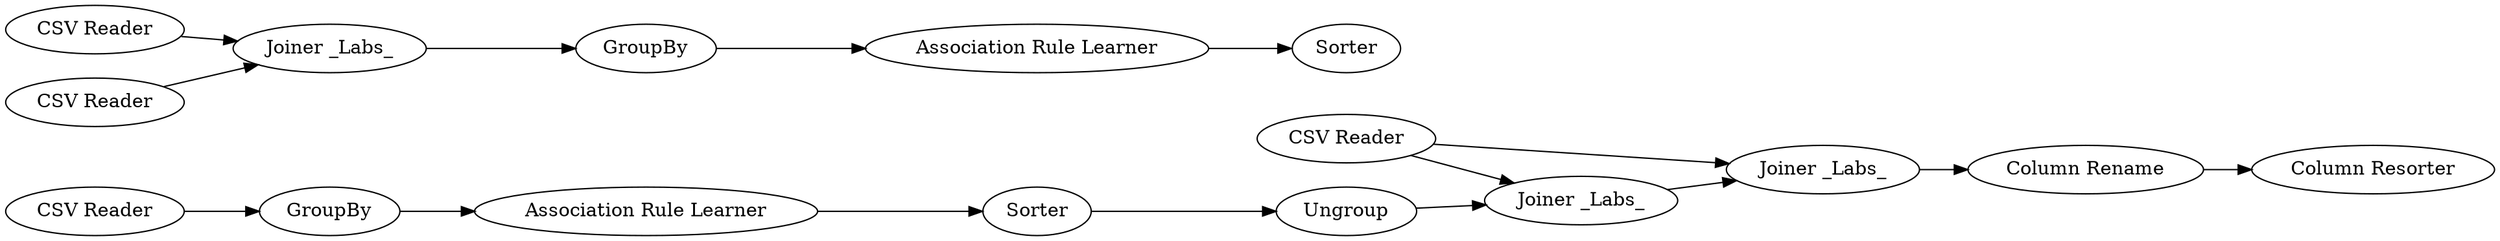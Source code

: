 digraph {
	"-8979401494929695426_5" [label=Sorter]
	"-8979401494929695426_13" [label="Column Resorter"]
	"-8979401494929695426_30" [label=Sorter]
	"-8979401494929695426_29" [label=GroupBy]
	"-8979401494929695426_32" [label="CSV Reader"]
	"-8979401494929695426_10" [label=Ungroup]
	"-8979401494929695426_27" [label="Joiner _Labs_"]
	"-8979401494929695426_12" [label="Column Rename"]
	"-8979401494929695426_28" [label="Association Rule Learner"]
	"-8979401494929695426_26" [label="CSV Reader"]
	"-8979401494929695426_24" [label="Association Rule Learner"]
	"-8979401494929695426_3" [label=GroupBy]
	"-8979401494929695426_31" [label="CSV Reader"]
	"-8979401494929695426_21" [label="Joiner _Labs_"]
	"-8979401494929695426_25" [label="CSV Reader"]
	"-8979401494929695426_20" [label="Joiner _Labs_"]
	"-8979401494929695426_29" -> "-8979401494929695426_28"
	"-8979401494929695426_25" -> "-8979401494929695426_27"
	"-8979401494929695426_5" -> "-8979401494929695426_10"
	"-8979401494929695426_10" -> "-8979401494929695426_20"
	"-8979401494929695426_20" -> "-8979401494929695426_21"
	"-8979401494929695426_31" -> "-8979401494929695426_21"
	"-8979401494929695426_12" -> "-8979401494929695426_13"
	"-8979401494929695426_27" -> "-8979401494929695426_29"
	"-8979401494929695426_28" -> "-8979401494929695426_30"
	"-8979401494929695426_26" -> "-8979401494929695426_27"
	"-8979401494929695426_24" -> "-8979401494929695426_5"
	"-8979401494929695426_21" -> "-8979401494929695426_12"
	"-8979401494929695426_31" -> "-8979401494929695426_20"
	"-8979401494929695426_3" -> "-8979401494929695426_24"
	"-8979401494929695426_32" -> "-8979401494929695426_3"
	rankdir=LR
}
